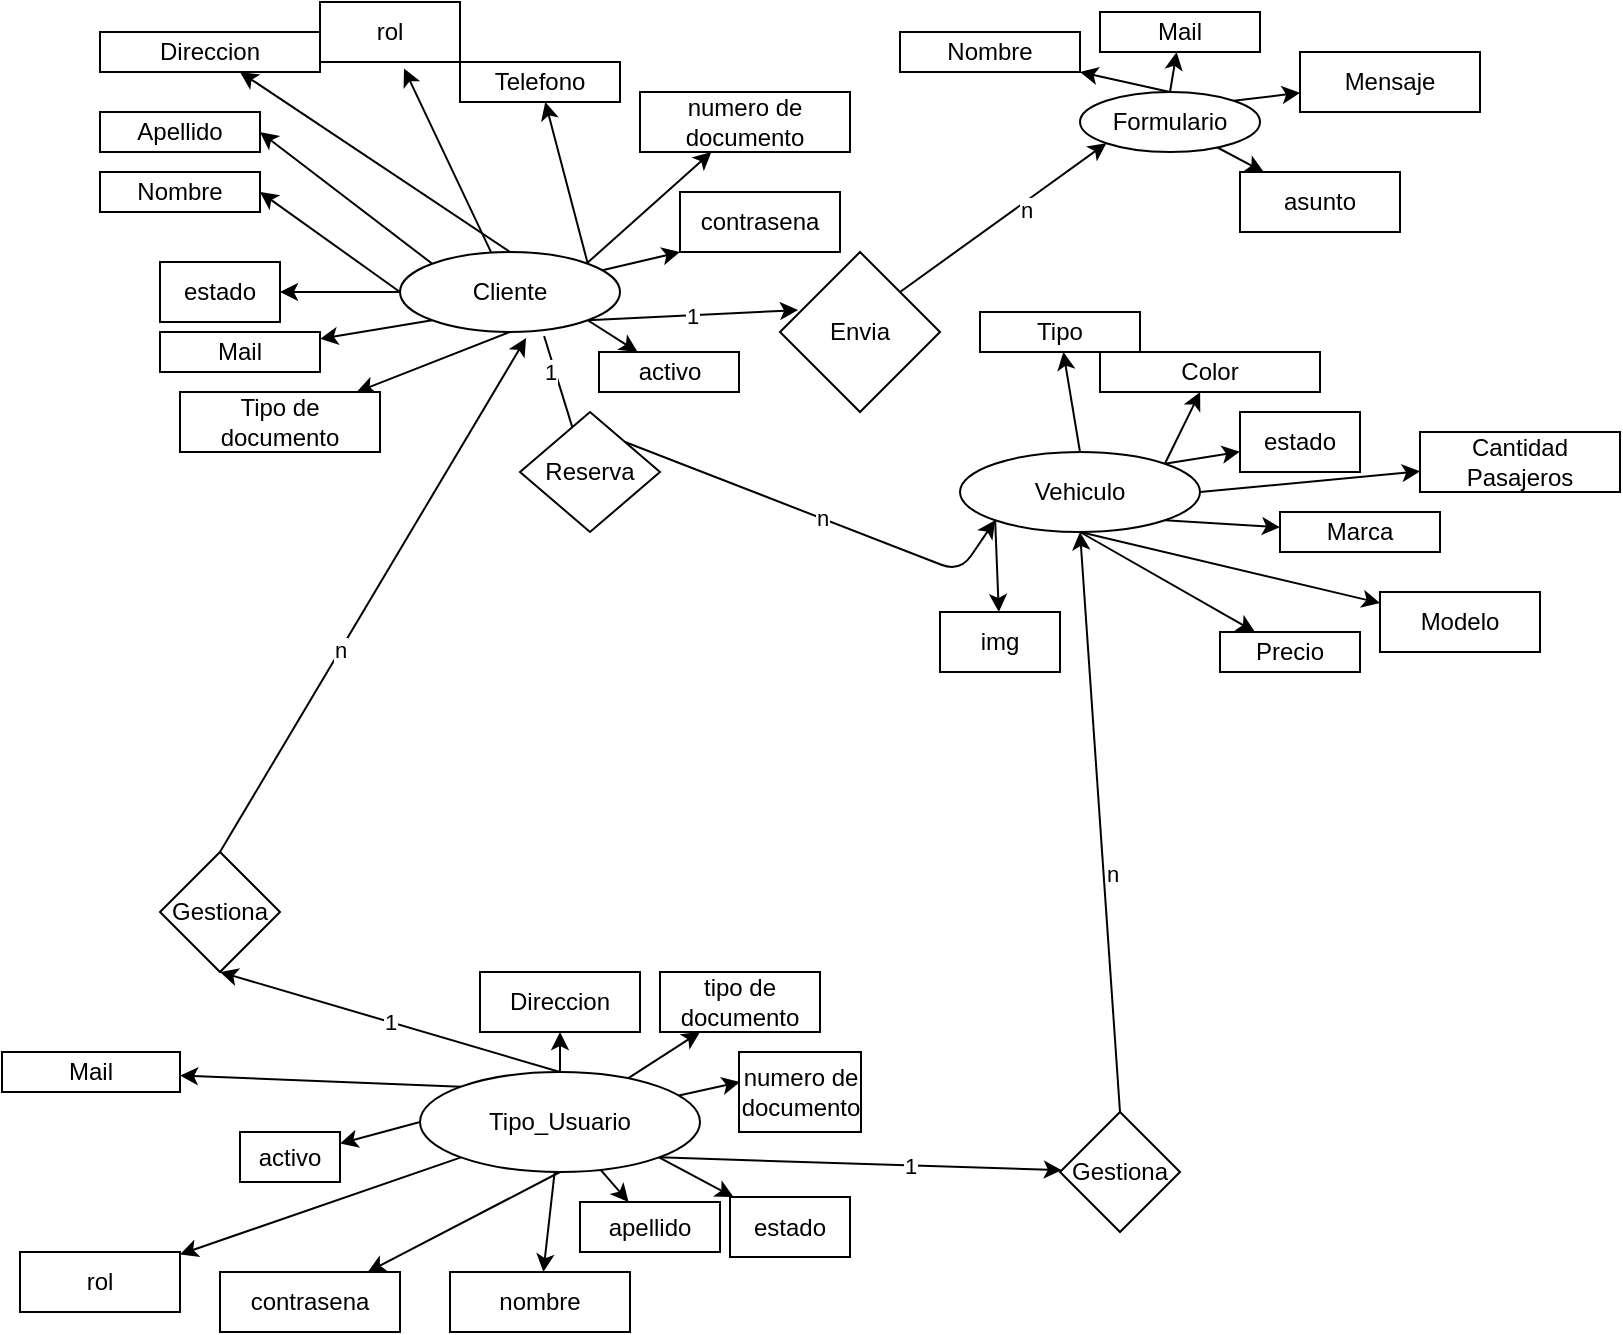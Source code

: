 <mxfile>
    <diagram id="rsptp2mNKG-hTKdjw22L" name="Página-1">
        <mxGraphModel dx="1514" dy="649" grid="1" gridSize="10" guides="1" tooltips="1" connect="1" arrows="1" fold="1" page="1" pageScale="1" pageWidth="827" pageHeight="1169" math="0" shadow="0">
            <root>
                <mxCell id="0"/>
                <mxCell id="1" parent="0"/>
                <mxCell id="104" style="edgeStyle=none;html=1;exitX=0;exitY=0;exitDx=0;exitDy=0;entryX=1;entryY=0.5;entryDx=0;entryDy=0;" parent="1" source="101" edge="1" target="106">
                    <mxGeometry relative="1" as="geometry">
                        <mxPoint x="170" y="120" as="targetPoint"/>
                    </mxGeometry>
                </mxCell>
                <mxCell id="107" style="edgeStyle=none;html=1;exitX=0.5;exitY=0;exitDx=0;exitDy=0;" parent="1" source="101" target="108" edge="1">
                    <mxGeometry relative="1" as="geometry">
                        <mxPoint x="210" y="110" as="targetPoint"/>
                    </mxGeometry>
                </mxCell>
                <mxCell id="109" style="edgeStyle=none;html=1;exitX=1;exitY=0;exitDx=0;exitDy=0;" parent="1" source="101" target="110" edge="1">
                    <mxGeometry relative="1" as="geometry">
                        <mxPoint x="290" y="100" as="targetPoint"/>
                    </mxGeometry>
                </mxCell>
                <mxCell id="111" style="edgeStyle=none;html=1;exitX=0;exitY=1;exitDx=0;exitDy=0;" parent="1" source="101" target="112" edge="1">
                    <mxGeometry relative="1" as="geometry">
                        <mxPoint x="180" y="190" as="targetPoint"/>
                    </mxGeometry>
                </mxCell>
                <mxCell id="113" style="edgeStyle=none;html=1;exitX=0.5;exitY=1;exitDx=0;exitDy=0;" parent="1" source="101" target="114" edge="1">
                    <mxGeometry relative="1" as="geometry">
                        <mxPoint x="190" y="210" as="targetPoint"/>
                    </mxGeometry>
                </mxCell>
                <mxCell id="115" style="edgeStyle=none;html=1;exitX=0.5;exitY=1;exitDx=0;exitDy=0;" parent="1" source="101" target="116" edge="1">
                    <mxGeometry relative="1" as="geometry">
                        <mxPoint x="255" y="210" as="targetPoint"/>
                    </mxGeometry>
                </mxCell>
                <mxCell id="136" style="edgeStyle=none;html=1;exitX=0.655;exitY=1.05;exitDx=0;exitDy=0;entryX=0.5;entryY=0;entryDx=0;entryDy=0;exitPerimeter=0;" parent="1" source="101" edge="1">
                    <mxGeometry relative="1" as="geometry">
                        <mxPoint x="290" y="240" as="targetPoint"/>
                    </mxGeometry>
                </mxCell>
                <mxCell id="140" value="1" style="edgeLabel;html=1;align=center;verticalAlign=middle;resizable=0;points=[];" parent="136" vertex="1" connectable="0">
                    <mxGeometry x="-0.405" y="-3" relative="1" as="geometry">
                        <mxPoint as="offset"/>
                    </mxGeometry>
                </mxCell>
                <mxCell id="154" value="1" style="edgeStyle=none;html=1;exitX=1;exitY=1;exitDx=0;exitDy=0;entryX=0.113;entryY=0.363;entryDx=0;entryDy=0;entryPerimeter=0;" parent="1" source="101" target="153" edge="1">
                    <mxGeometry relative="1" as="geometry"/>
                </mxCell>
                <mxCell id="194" style="edgeStyle=none;html=1;entryX=0;entryY=1;entryDx=0;entryDy=0;" edge="1" parent="1" source="101" target="193">
                    <mxGeometry relative="1" as="geometry"/>
                </mxCell>
                <mxCell id="207" style="edgeStyle=none;html=1;entryX=0.6;entryY=1.107;entryDx=0;entryDy=0;entryPerimeter=0;" edge="1" parent="1" source="101" target="205">
                    <mxGeometry relative="1" as="geometry"/>
                </mxCell>
                <mxCell id="212" style="edgeStyle=none;html=1;exitX=0;exitY=0.5;exitDx=0;exitDy=0;" edge="1" parent="1" source="101" target="213">
                    <mxGeometry relative="1" as="geometry">
                        <mxPoint x="110" y="160" as="targetPoint"/>
                    </mxGeometry>
                </mxCell>
                <mxCell id="218" style="edgeStyle=none;html=1;exitX=1;exitY=1;exitDx=0;exitDy=0;" edge="1" parent="1" source="101" target="219">
                    <mxGeometry relative="1" as="geometry">
                        <mxPoint x="310" y="200" as="targetPoint"/>
                    </mxGeometry>
                </mxCell>
                <mxCell id="101" value="Cliente" style="ellipse;whiteSpace=wrap;html=1;" parent="1" vertex="1">
                    <mxGeometry x="200" y="140" width="110" height="40" as="geometry"/>
                </mxCell>
                <mxCell id="102" value="" style="endArrow=classic;html=1;exitX=0;exitY=0.5;exitDx=0;exitDy=0;entryX=1;entryY=0.5;entryDx=0;entryDy=0;" parent="1" source="101" edge="1" target="103">
                    <mxGeometry width="50" height="50" relative="1" as="geometry">
                        <mxPoint x="410" y="380" as="sourcePoint"/>
                        <mxPoint x="160" y="160" as="targetPoint"/>
                    </mxGeometry>
                </mxCell>
                <mxCell id="103" value="Nombre" style="rounded=0;whiteSpace=wrap;html=1;" parent="1" vertex="1">
                    <mxGeometry x="50" y="100" width="80" height="20" as="geometry"/>
                </mxCell>
                <mxCell id="106" value="Apellido" style="rounded=0;whiteSpace=wrap;html=1;" parent="1" vertex="1">
                    <mxGeometry x="50" y="70" width="80" height="20" as="geometry"/>
                </mxCell>
                <mxCell id="108" value="Direccion" style="rounded=0;whiteSpace=wrap;html=1;" parent="1" vertex="1">
                    <mxGeometry x="50" y="30" width="110" height="20" as="geometry"/>
                </mxCell>
                <mxCell id="110" value="Telefono" style="rounded=0;whiteSpace=wrap;html=1;" parent="1" vertex="1">
                    <mxGeometry x="230" y="45" width="80" height="20" as="geometry"/>
                </mxCell>
                <mxCell id="112" value="Mail" style="rounded=0;whiteSpace=wrap;html=1;" parent="1" vertex="1">
                    <mxGeometry x="80" y="180" width="80" height="20" as="geometry"/>
                </mxCell>
                <mxCell id="114" value="Tipo de documento" style="rounded=0;whiteSpace=wrap;html=1;" parent="1" vertex="1">
                    <mxGeometry x="90" y="210" width="100" height="30" as="geometry"/>
                </mxCell>
                <mxCell id="116" value="numero de documento" style="rounded=0;whiteSpace=wrap;html=1;" parent="1" vertex="1">
                    <mxGeometry x="320" y="60" width="105" height="30" as="geometry"/>
                </mxCell>
                <mxCell id="118" style="edgeStyle=none;html=1;exitX=0.5;exitY=0;exitDx=0;exitDy=0;" parent="1" source="117" target="119" edge="1">
                    <mxGeometry relative="1" as="geometry">
                        <mxPoint x="550" y="200" as="targetPoint"/>
                    </mxGeometry>
                </mxCell>
                <mxCell id="120" style="edgeStyle=none;html=1;exitX=1;exitY=0;exitDx=0;exitDy=0;" parent="1" source="117" target="121" edge="1">
                    <mxGeometry relative="1" as="geometry">
                        <mxPoint x="610" y="220" as="targetPoint"/>
                    </mxGeometry>
                </mxCell>
                <mxCell id="122" style="edgeStyle=none;html=1;exitX=1;exitY=0.5;exitDx=0;exitDy=0;" parent="1" source="117" target="123" edge="1">
                    <mxGeometry relative="1" as="geometry">
                        <mxPoint x="620" y="250" as="targetPoint"/>
                    </mxGeometry>
                </mxCell>
                <mxCell id="124" style="edgeStyle=none;html=1;exitX=1;exitY=1;exitDx=0;exitDy=0;" parent="1" source="117" target="125" edge="1">
                    <mxGeometry relative="1" as="geometry">
                        <mxPoint x="620" y="290" as="targetPoint"/>
                    </mxGeometry>
                </mxCell>
                <mxCell id="126" style="edgeStyle=none;html=1;exitX=0.5;exitY=1;exitDx=0;exitDy=0;" parent="1" source="117" target="127" edge="1">
                    <mxGeometry relative="1" as="geometry">
                        <mxPoint x="640" y="310" as="targetPoint"/>
                    </mxGeometry>
                </mxCell>
                <mxCell id="128" style="edgeStyle=none;html=1;exitX=0.5;exitY=1;exitDx=0;exitDy=0;" parent="1" source="117" target="129" edge="1">
                    <mxGeometry relative="1" as="geometry">
                        <mxPoint x="540" y="300" as="targetPoint"/>
                    </mxGeometry>
                </mxCell>
                <mxCell id="220" style="edgeStyle=none;html=1;exitX=1;exitY=0;exitDx=0;exitDy=0;" edge="1" parent="1" source="117" target="221">
                    <mxGeometry relative="1" as="geometry">
                        <mxPoint x="630" y="240" as="targetPoint"/>
                    </mxGeometry>
                </mxCell>
                <mxCell id="222" style="edgeStyle=none;html=1;exitX=0;exitY=1;exitDx=0;exitDy=0;" edge="1" parent="1" source="117" target="223">
                    <mxGeometry relative="1" as="geometry">
                        <mxPoint x="510" y="340" as="targetPoint"/>
                    </mxGeometry>
                </mxCell>
                <mxCell id="117" value="Vehiculo" style="ellipse;whiteSpace=wrap;html=1;" parent="1" vertex="1">
                    <mxGeometry x="480" y="240" width="120" height="40" as="geometry"/>
                </mxCell>
                <mxCell id="119" value="Tipo" style="rounded=0;whiteSpace=wrap;html=1;" parent="1" vertex="1">
                    <mxGeometry x="490" y="170" width="80" height="20" as="geometry"/>
                </mxCell>
                <mxCell id="121" value="Color" style="rounded=0;whiteSpace=wrap;html=1;" parent="1" vertex="1">
                    <mxGeometry x="550" y="190" width="110" height="20" as="geometry"/>
                </mxCell>
                <mxCell id="123" value="Cantidad Pasajeros" style="rounded=0;whiteSpace=wrap;html=1;" parent="1" vertex="1">
                    <mxGeometry x="710" y="230" width="100" height="30" as="geometry"/>
                </mxCell>
                <mxCell id="125" value="Marca" style="rounded=0;whiteSpace=wrap;html=1;" parent="1" vertex="1">
                    <mxGeometry x="640" y="270" width="80" height="20" as="geometry"/>
                </mxCell>
                <mxCell id="127" value="Modelo" style="rounded=0;whiteSpace=wrap;html=1;" parent="1" vertex="1">
                    <mxGeometry x="690" y="310" width="80" height="30" as="geometry"/>
                </mxCell>
                <mxCell id="129" value="Precio" style="rounded=0;whiteSpace=wrap;html=1;" parent="1" vertex="1">
                    <mxGeometry x="610" y="330" width="70" height="20" as="geometry"/>
                </mxCell>
                <mxCell id="143" value="n" style="edgeStyle=none;html=1;exitX=1;exitY=0;exitDx=0;exitDy=0;entryX=0;entryY=1;entryDx=0;entryDy=0;" parent="1" source="141" target="117" edge="1">
                    <mxGeometry relative="1" as="geometry">
                        <Array as="points">
                            <mxPoint x="480" y="300"/>
                        </Array>
                    </mxGeometry>
                </mxCell>
                <mxCell id="141" value="Reserva" style="rhombus;whiteSpace=wrap;html=1;" parent="1" vertex="1">
                    <mxGeometry x="260" y="220" width="70" height="60" as="geometry"/>
                </mxCell>
                <mxCell id="146" style="edgeStyle=none;html=1;exitX=0.5;exitY=0;exitDx=0;exitDy=0;" parent="1" source="145" target="147" edge="1">
                    <mxGeometry relative="1" as="geometry">
                        <mxPoint x="400" y="180" as="targetPoint"/>
                    </mxGeometry>
                </mxCell>
                <mxCell id="149" style="edgeStyle=none;html=1;exitX=0.5;exitY=0;exitDx=0;exitDy=0;" parent="1" source="145" target="150" edge="1">
                    <mxGeometry relative="1" as="geometry">
                        <mxPoint x="600" y="50" as="targetPoint"/>
                    </mxGeometry>
                </mxCell>
                <mxCell id="151" style="edgeStyle=none;html=1;exitX=1;exitY=0;exitDx=0;exitDy=0;" parent="1" source="145" target="152" edge="1">
                    <mxGeometry relative="1" as="geometry">
                        <mxPoint x="640" y="60" as="targetPoint"/>
                    </mxGeometry>
                </mxCell>
                <mxCell id="208" style="edgeStyle=none;html=1;" edge="1" parent="1" source="145" target="209">
                    <mxGeometry relative="1" as="geometry">
                        <mxPoint x="660" y="110" as="targetPoint"/>
                    </mxGeometry>
                </mxCell>
                <mxCell id="145" value="Formulario" style="ellipse;whiteSpace=wrap;html=1;" parent="1" vertex="1">
                    <mxGeometry x="540" y="60" width="90" height="30" as="geometry"/>
                </mxCell>
                <mxCell id="147" value="Nombre" style="rounded=0;whiteSpace=wrap;html=1;" parent="1" vertex="1">
                    <mxGeometry x="450" y="30" width="90" height="20" as="geometry"/>
                </mxCell>
                <mxCell id="150" value="Mail" style="rounded=0;whiteSpace=wrap;html=1;" parent="1" vertex="1">
                    <mxGeometry x="550" y="20" width="80" height="20" as="geometry"/>
                </mxCell>
                <mxCell id="152" value="Mensaje" style="rounded=0;whiteSpace=wrap;html=1;" parent="1" vertex="1">
                    <mxGeometry x="650" y="40" width="90" height="30" as="geometry"/>
                </mxCell>
                <mxCell id="155" style="edgeStyle=none;html=1;exitX=1;exitY=0;exitDx=0;exitDy=0;entryX=0;entryY=1;entryDx=0;entryDy=0;" parent="1" source="153" target="145" edge="1">
                    <mxGeometry relative="1" as="geometry"/>
                </mxCell>
                <mxCell id="156" value="n" style="edgeLabel;html=1;align=center;verticalAlign=middle;resizable=0;points=[];" parent="155" vertex="1" connectable="0">
                    <mxGeometry x="0.191" y="-3" relative="1" as="geometry">
                        <mxPoint as="offset"/>
                    </mxGeometry>
                </mxCell>
                <mxCell id="153" value="Envia" style="rhombus;whiteSpace=wrap;html=1;" parent="1" vertex="1">
                    <mxGeometry x="390" y="140" width="80" height="80" as="geometry"/>
                </mxCell>
                <mxCell id="168" value="1" style="edgeStyle=none;html=1;exitX=0.5;exitY=0;exitDx=0;exitDy=0;entryX=0.5;entryY=1;entryDx=0;entryDy=0;" parent="1" source="157" target="165" edge="1">
                    <mxGeometry relative="1" as="geometry"/>
                </mxCell>
                <mxCell id="172" style="edgeStyle=none;html=1;exitX=1;exitY=1;exitDx=0;exitDy=0;" parent="1" source="157" target="167" edge="1">
                    <mxGeometry relative="1" as="geometry"/>
                </mxCell>
                <mxCell id="177" value="1" style="edgeLabel;html=1;align=center;verticalAlign=middle;resizable=0;points=[];" parent="172" vertex="1" connectable="0">
                    <mxGeometry x="0.239" relative="1" as="geometry">
                        <mxPoint as="offset"/>
                    </mxGeometry>
                </mxCell>
                <mxCell id="181" style="edgeStyle=none;html=1;exitX=0;exitY=1;exitDx=0;exitDy=0;" parent="1" source="157" target="182" edge="1">
                    <mxGeometry relative="1" as="geometry">
                        <mxPoint x="50" y="640" as="targetPoint"/>
                    </mxGeometry>
                </mxCell>
                <mxCell id="183" style="edgeStyle=none;html=1;exitX=0;exitY=0;exitDx=0;exitDy=0;" parent="1" source="157" target="184" edge="1">
                    <mxGeometry relative="1" as="geometry">
                        <mxPoint x="61" y="570" as="targetPoint"/>
                    </mxGeometry>
                </mxCell>
                <mxCell id="185" style="edgeStyle=none;html=1;exitX=0.5;exitY=1;exitDx=0;exitDy=0;" parent="1" source="157" target="186" edge="1">
                    <mxGeometry relative="1" as="geometry">
                        <mxPoint x="140" y="670" as="targetPoint"/>
                    </mxGeometry>
                </mxCell>
                <mxCell id="195" style="edgeStyle=none;html=1;" edge="1" parent="1" source="157" target="196">
                    <mxGeometry relative="1" as="geometry">
                        <mxPoint x="270" y="650" as="targetPoint"/>
                    </mxGeometry>
                </mxCell>
                <mxCell id="198" style="edgeStyle=none;html=1;" edge="1" parent="1" source="157" target="197">
                    <mxGeometry relative="1" as="geometry"/>
                </mxCell>
                <mxCell id="199" style="edgeStyle=none;html=1;" edge="1" parent="1" source="157" target="200">
                    <mxGeometry relative="1" as="geometry">
                        <mxPoint x="280" y="520" as="targetPoint"/>
                    </mxGeometry>
                </mxCell>
                <mxCell id="202" style="edgeStyle=none;html=1;entryX=0.25;entryY=1;entryDx=0;entryDy=0;" edge="1" parent="1" source="157" target="201">
                    <mxGeometry relative="1" as="geometry"/>
                </mxCell>
                <mxCell id="204" style="edgeStyle=none;html=1;" edge="1" parent="1" source="157">
                    <mxGeometry relative="1" as="geometry">
                        <mxPoint x="370" y="555" as="targetPoint"/>
                    </mxGeometry>
                </mxCell>
                <mxCell id="214" style="edgeStyle=none;html=1;exitX=1;exitY=1;exitDx=0;exitDy=0;" edge="1" parent="1" source="157" target="215">
                    <mxGeometry relative="1" as="geometry">
                        <mxPoint x="400" y="630" as="targetPoint"/>
                    </mxGeometry>
                </mxCell>
                <mxCell id="216" style="edgeStyle=none;html=1;exitX=0;exitY=0.5;exitDx=0;exitDy=0;" edge="1" parent="1" source="157" target="217">
                    <mxGeometry relative="1" as="geometry">
                        <mxPoint x="180" y="575" as="targetPoint"/>
                    </mxGeometry>
                </mxCell>
                <mxCell id="157" value="Tipo_Usuario" style="ellipse;whiteSpace=wrap;html=1;" parent="1" vertex="1">
                    <mxGeometry x="210" y="550" width="140" height="50" as="geometry"/>
                </mxCell>
                <mxCell id="169" style="edgeStyle=none;html=1;exitX=0.5;exitY=0;exitDx=0;exitDy=0;entryX=0.573;entryY=1.075;entryDx=0;entryDy=0;entryPerimeter=0;" parent="1" source="165" target="101" edge="1">
                    <mxGeometry relative="1" as="geometry"/>
                </mxCell>
                <mxCell id="175" value="n" style="edgeLabel;html=1;align=center;verticalAlign=middle;resizable=0;points=[];" parent="169" vertex="1" connectable="0">
                    <mxGeometry x="-0.214" relative="1" as="geometry">
                        <mxPoint as="offset"/>
                    </mxGeometry>
                </mxCell>
                <mxCell id="165" value="Gestiona" style="rhombus;whiteSpace=wrap;html=1;" parent="1" vertex="1">
                    <mxGeometry x="80" y="440" width="60" height="60" as="geometry"/>
                </mxCell>
                <mxCell id="173" style="edgeStyle=none;html=1;exitX=0.5;exitY=0;exitDx=0;exitDy=0;entryX=0.5;entryY=1;entryDx=0;entryDy=0;" parent="1" source="167" target="117" edge="1">
                    <mxGeometry relative="1" as="geometry"/>
                </mxCell>
                <mxCell id="178" value="n" style="edgeLabel;html=1;align=center;verticalAlign=middle;resizable=0;points=[];" parent="173" vertex="1" connectable="0">
                    <mxGeometry x="-0.181" y="-4" relative="1" as="geometry">
                        <mxPoint as="offset"/>
                    </mxGeometry>
                </mxCell>
                <mxCell id="167" value="Gestiona" style="rhombus;whiteSpace=wrap;html=1;" parent="1" vertex="1">
                    <mxGeometry x="530" y="570" width="60" height="60" as="geometry"/>
                </mxCell>
                <mxCell id="182" value="rol" style="rounded=0;whiteSpace=wrap;html=1;" parent="1" vertex="1">
                    <mxGeometry x="10" y="640" width="80" height="30" as="geometry"/>
                </mxCell>
                <mxCell id="184" value="Mail" style="rounded=0;whiteSpace=wrap;html=1;" parent="1" vertex="1">
                    <mxGeometry x="1" y="540" width="89" height="20" as="geometry"/>
                </mxCell>
                <mxCell id="186" value="contrasena" style="rounded=0;whiteSpace=wrap;html=1;" parent="1" vertex="1">
                    <mxGeometry x="110" y="650" width="90" height="30" as="geometry"/>
                </mxCell>
                <mxCell id="193" value="contrasena" style="rounded=0;whiteSpace=wrap;html=1;" vertex="1" parent="1">
                    <mxGeometry x="340" y="110" width="80" height="30" as="geometry"/>
                </mxCell>
                <mxCell id="196" value="nombre" style="rounded=0;whiteSpace=wrap;html=1;" vertex="1" parent="1">
                    <mxGeometry x="225" y="650" width="90" height="30" as="geometry"/>
                </mxCell>
                <mxCell id="197" value="apellido" style="rounded=0;whiteSpace=wrap;html=1;" vertex="1" parent="1">
                    <mxGeometry x="290" y="615" width="70" height="25" as="geometry"/>
                </mxCell>
                <mxCell id="200" value="Direccion" style="rounded=0;whiteSpace=wrap;html=1;" vertex="1" parent="1">
                    <mxGeometry x="240" y="500" width="80" height="30" as="geometry"/>
                </mxCell>
                <mxCell id="201" value="tipo de documento" style="rounded=0;whiteSpace=wrap;html=1;" vertex="1" parent="1">
                    <mxGeometry x="330" y="500" width="80" height="30" as="geometry"/>
                </mxCell>
                <mxCell id="203" value="numero de documento" style="rounded=0;whiteSpace=wrap;html=1;direction=south;" vertex="1" parent="1">
                    <mxGeometry x="369.5" y="540" width="61" height="40" as="geometry"/>
                </mxCell>
                <mxCell id="205" value="rol" style="rounded=0;whiteSpace=wrap;html=1;" vertex="1" parent="1">
                    <mxGeometry x="160" y="15" width="70" height="30" as="geometry"/>
                </mxCell>
                <mxCell id="209" value="asunto" style="rounded=0;whiteSpace=wrap;html=1;" vertex="1" parent="1">
                    <mxGeometry x="620" y="100" width="80" height="30" as="geometry"/>
                </mxCell>
                <mxCell id="213" value="estado" style="rounded=0;whiteSpace=wrap;html=1;" vertex="1" parent="1">
                    <mxGeometry x="80" y="145" width="60" height="30" as="geometry"/>
                </mxCell>
                <mxCell id="215" value="estado" style="rounded=0;whiteSpace=wrap;html=1;" vertex="1" parent="1">
                    <mxGeometry x="365" y="612.5" width="60" height="30" as="geometry"/>
                </mxCell>
                <mxCell id="217" value="activo" style="rounded=0;whiteSpace=wrap;html=1;" vertex="1" parent="1">
                    <mxGeometry x="120" y="580" width="50" height="25" as="geometry"/>
                </mxCell>
                <mxCell id="219" value="activo" style="rounded=0;whiteSpace=wrap;html=1;" vertex="1" parent="1">
                    <mxGeometry x="299.5" y="190" width="70" height="20" as="geometry"/>
                </mxCell>
                <mxCell id="221" value="estado" style="rounded=0;whiteSpace=wrap;html=1;" vertex="1" parent="1">
                    <mxGeometry x="620" y="220" width="60" height="30" as="geometry"/>
                </mxCell>
                <mxCell id="223" value="img" style="rounded=0;whiteSpace=wrap;html=1;" vertex="1" parent="1">
                    <mxGeometry x="470" y="320" width="60" height="30" as="geometry"/>
                </mxCell>
            </root>
        </mxGraphModel>
    </diagram>
</mxfile>